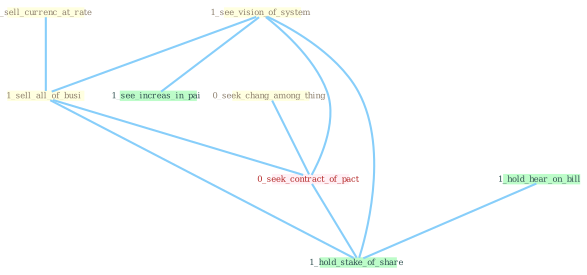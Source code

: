 Graph G{ 
    node
    [shape=polygon,style=filled,width=.5,height=.06,color="#BDFCC9",fixedsize=true,fontsize=4,
    fontcolor="#2f4f4f"];
    {node
    [color="#ffffe0", fontcolor="#8b7d6b"] "0_seek_chang_among_thing " "1_see_vision_of_system " "0_sell_currenc_at_rate " "1_sell_all_of_busi "}
{node [color="#fff0f5", fontcolor="#b22222"] "0_seek_contract_of_pact "}
edge [color="#B0E2FF"];

	"0_seek_chang_among_thing " -- "0_seek_contract_of_pact " [w="1", color="#87cefa" ];
	"1_see_vision_of_system " -- "1_sell_all_of_busi " [w="1", color="#87cefa" ];
	"1_see_vision_of_system " -- "0_seek_contract_of_pact " [w="1", color="#87cefa" ];
	"1_see_vision_of_system " -- "1_see_increas_in_pai " [w="1", color="#87cefa" ];
	"1_see_vision_of_system " -- "1_hold_stake_of_share " [w="1", color="#87cefa" ];
	"0_sell_currenc_at_rate " -- "1_sell_all_of_busi " [w="1", color="#87cefa" ];
	"1_sell_all_of_busi " -- "0_seek_contract_of_pact " [w="1", color="#87cefa" ];
	"1_sell_all_of_busi " -- "1_hold_stake_of_share " [w="1", color="#87cefa" ];
	"0_seek_contract_of_pact " -- "1_hold_stake_of_share " [w="1", color="#87cefa" ];
	"1_hold_hear_on_bill " -- "1_hold_stake_of_share " [w="1", color="#87cefa" ];
}